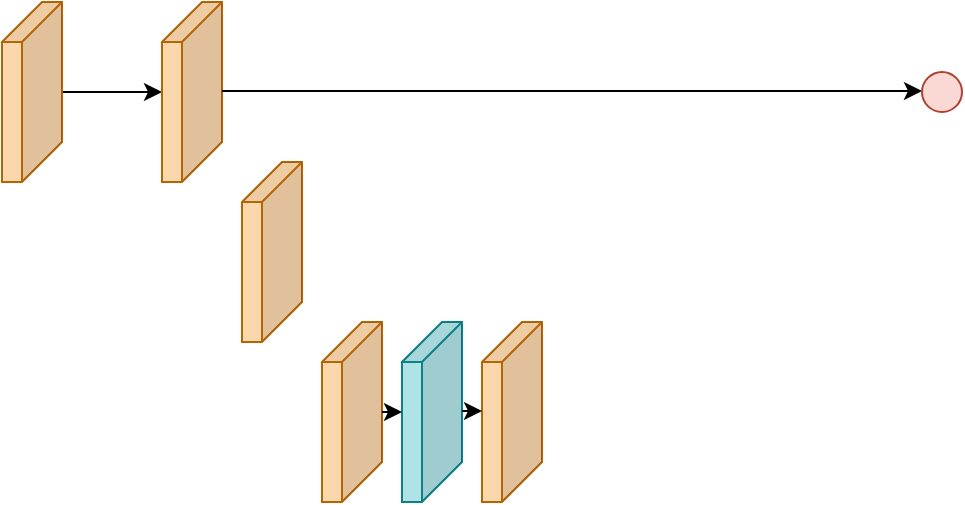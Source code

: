 <mxfile version="21.1.4" type="github">
  <diagram name="第 1 页" id="6r29H9cRSEstqKxB4Bpt">
    <mxGraphModel dx="1195" dy="637" grid="1" gridSize="10" guides="1" tooltips="1" connect="1" arrows="1" fold="1" page="1" pageScale="1" pageWidth="827" pageHeight="1169" math="0" shadow="0">
      <root>
        <mxCell id="0" />
        <mxCell id="1" parent="0" />
        <mxCell id="SZgKgdD3rdmbUg4Z93Rw-16" value="" style="edgeStyle=orthogonalEdgeStyle;rounded=0;orthogonalLoop=1;jettySize=auto;html=1;" edge="1" parent="1" source="SZgKgdD3rdmbUg4Z93Rw-1" target="SZgKgdD3rdmbUg4Z93Rw-7">
          <mxGeometry relative="1" as="geometry" />
        </mxCell>
        <mxCell id="SZgKgdD3rdmbUg4Z93Rw-1" value="" style="shape=cube;whiteSpace=wrap;html=1;boundedLbl=1;backgroundOutline=1;darkOpacity=0.05;darkOpacity2=0.1;fillColor=#fad7ac;rotation=0;movable=0;resizable=0;rotatable=0;deletable=0;editable=0;locked=1;connectable=0;direction=west;flipV=1;strokeColor=#b46504;" vertex="1" parent="1">
          <mxGeometry x="90" y="120" width="30" height="90" as="geometry" />
        </mxCell>
        <mxCell id="SZgKgdD3rdmbUg4Z93Rw-7" value="" style="shape=cube;whiteSpace=wrap;html=1;boundedLbl=1;backgroundOutline=1;darkOpacity=0.05;darkOpacity2=0.1;fillColor=#fad7ac;rotation=0;movable=0;resizable=0;rotatable=0;deletable=0;editable=0;locked=1;connectable=0;direction=west;flipV=1;strokeColor=#b46504;" vertex="1" parent="1">
          <mxGeometry x="170" y="120" width="30" height="90" as="geometry" />
        </mxCell>
        <mxCell id="SZgKgdD3rdmbUg4Z93Rw-8" value="" style="shape=cube;whiteSpace=wrap;html=1;boundedLbl=1;backgroundOutline=1;darkOpacity=0.05;darkOpacity2=0.1;fillColor=#fad7ac;rotation=0;movable=0;resizable=0;rotatable=0;deletable=0;editable=0;locked=1;connectable=0;direction=west;flipV=1;strokeColor=#b46504;" vertex="1" parent="1">
          <mxGeometry x="210" y="200" width="30" height="90" as="geometry" />
        </mxCell>
        <mxCell id="SZgKgdD3rdmbUg4Z93Rw-17" value="" style="shape=cube;whiteSpace=wrap;html=1;boundedLbl=1;backgroundOutline=1;darkOpacity=0.05;darkOpacity2=0.1;fillColor=#fad7ac;rotation=0;movable=0;resizable=0;rotatable=0;deletable=0;editable=0;locked=1;connectable=0;direction=west;flipV=1;strokeColor=#b46504;" vertex="1" parent="1">
          <mxGeometry x="250" y="280" width="30" height="90" as="geometry" />
        </mxCell>
        <mxCell id="SZgKgdD3rdmbUg4Z93Rw-18" value="" style="shape=cube;whiteSpace=wrap;html=1;boundedLbl=1;backgroundOutline=1;darkOpacity=0.05;darkOpacity2=0.1;fillColor=#b0e3e6;rotation=0;movable=0;resizable=0;rotatable=0;deletable=0;editable=0;locked=1;connectable=0;direction=west;flipV=1;strokeColor=#0e8088;" vertex="1" parent="1">
          <mxGeometry x="290" y="280" width="30" height="90" as="geometry" />
        </mxCell>
        <mxCell id="SZgKgdD3rdmbUg4Z93Rw-19" value="" style="shape=cube;whiteSpace=wrap;html=1;boundedLbl=1;backgroundOutline=1;darkOpacity=0.05;darkOpacity2=0.1;fillColor=#fad7ac;rotation=0;movable=0;resizable=0;rotatable=0;deletable=0;editable=0;locked=1;connectable=0;direction=west;flipV=1;strokeColor=#b46504;" vertex="1" parent="1">
          <mxGeometry x="330" y="280" width="30" height="90" as="geometry" />
        </mxCell>
        <mxCell id="SZgKgdD3rdmbUg4Z93Rw-23" value="" style="endArrow=classic;html=1;rounded=0;" edge="1" parent="1" source="SZgKgdD3rdmbUg4Z93Rw-17">
          <mxGeometry width="50" height="50" relative="1" as="geometry">
            <mxPoint x="470" y="420" as="sourcePoint" />
            <mxPoint x="290" y="325" as="targetPoint" />
          </mxGeometry>
        </mxCell>
        <mxCell id="SZgKgdD3rdmbUg4Z93Rw-25" value="" style="endArrow=classic;html=1;rounded=0;" edge="1" parent="1">
          <mxGeometry width="50" height="50" relative="1" as="geometry">
            <mxPoint x="320" y="324.5" as="sourcePoint" />
            <mxPoint x="330" y="324.5" as="targetPoint" />
          </mxGeometry>
        </mxCell>
        <mxCell id="SZgKgdD3rdmbUg4Z93Rw-27" value="" style="endArrow=classic;html=1;rounded=0;" edge="1" parent="1">
          <mxGeometry width="50" height="50" relative="1" as="geometry">
            <mxPoint x="200" y="164.5" as="sourcePoint" />
            <mxPoint x="550" y="164.5" as="targetPoint" />
          </mxGeometry>
        </mxCell>
        <mxCell id="SZgKgdD3rdmbUg4Z93Rw-28" value="" style="ellipse;whiteSpace=wrap;html=1;aspect=fixed;fillColor=#fad9d5;strokeColor=#ae4132;" vertex="1" parent="1">
          <mxGeometry x="550" y="155" width="20" height="20" as="geometry" />
        </mxCell>
      </root>
    </mxGraphModel>
  </diagram>
</mxfile>

